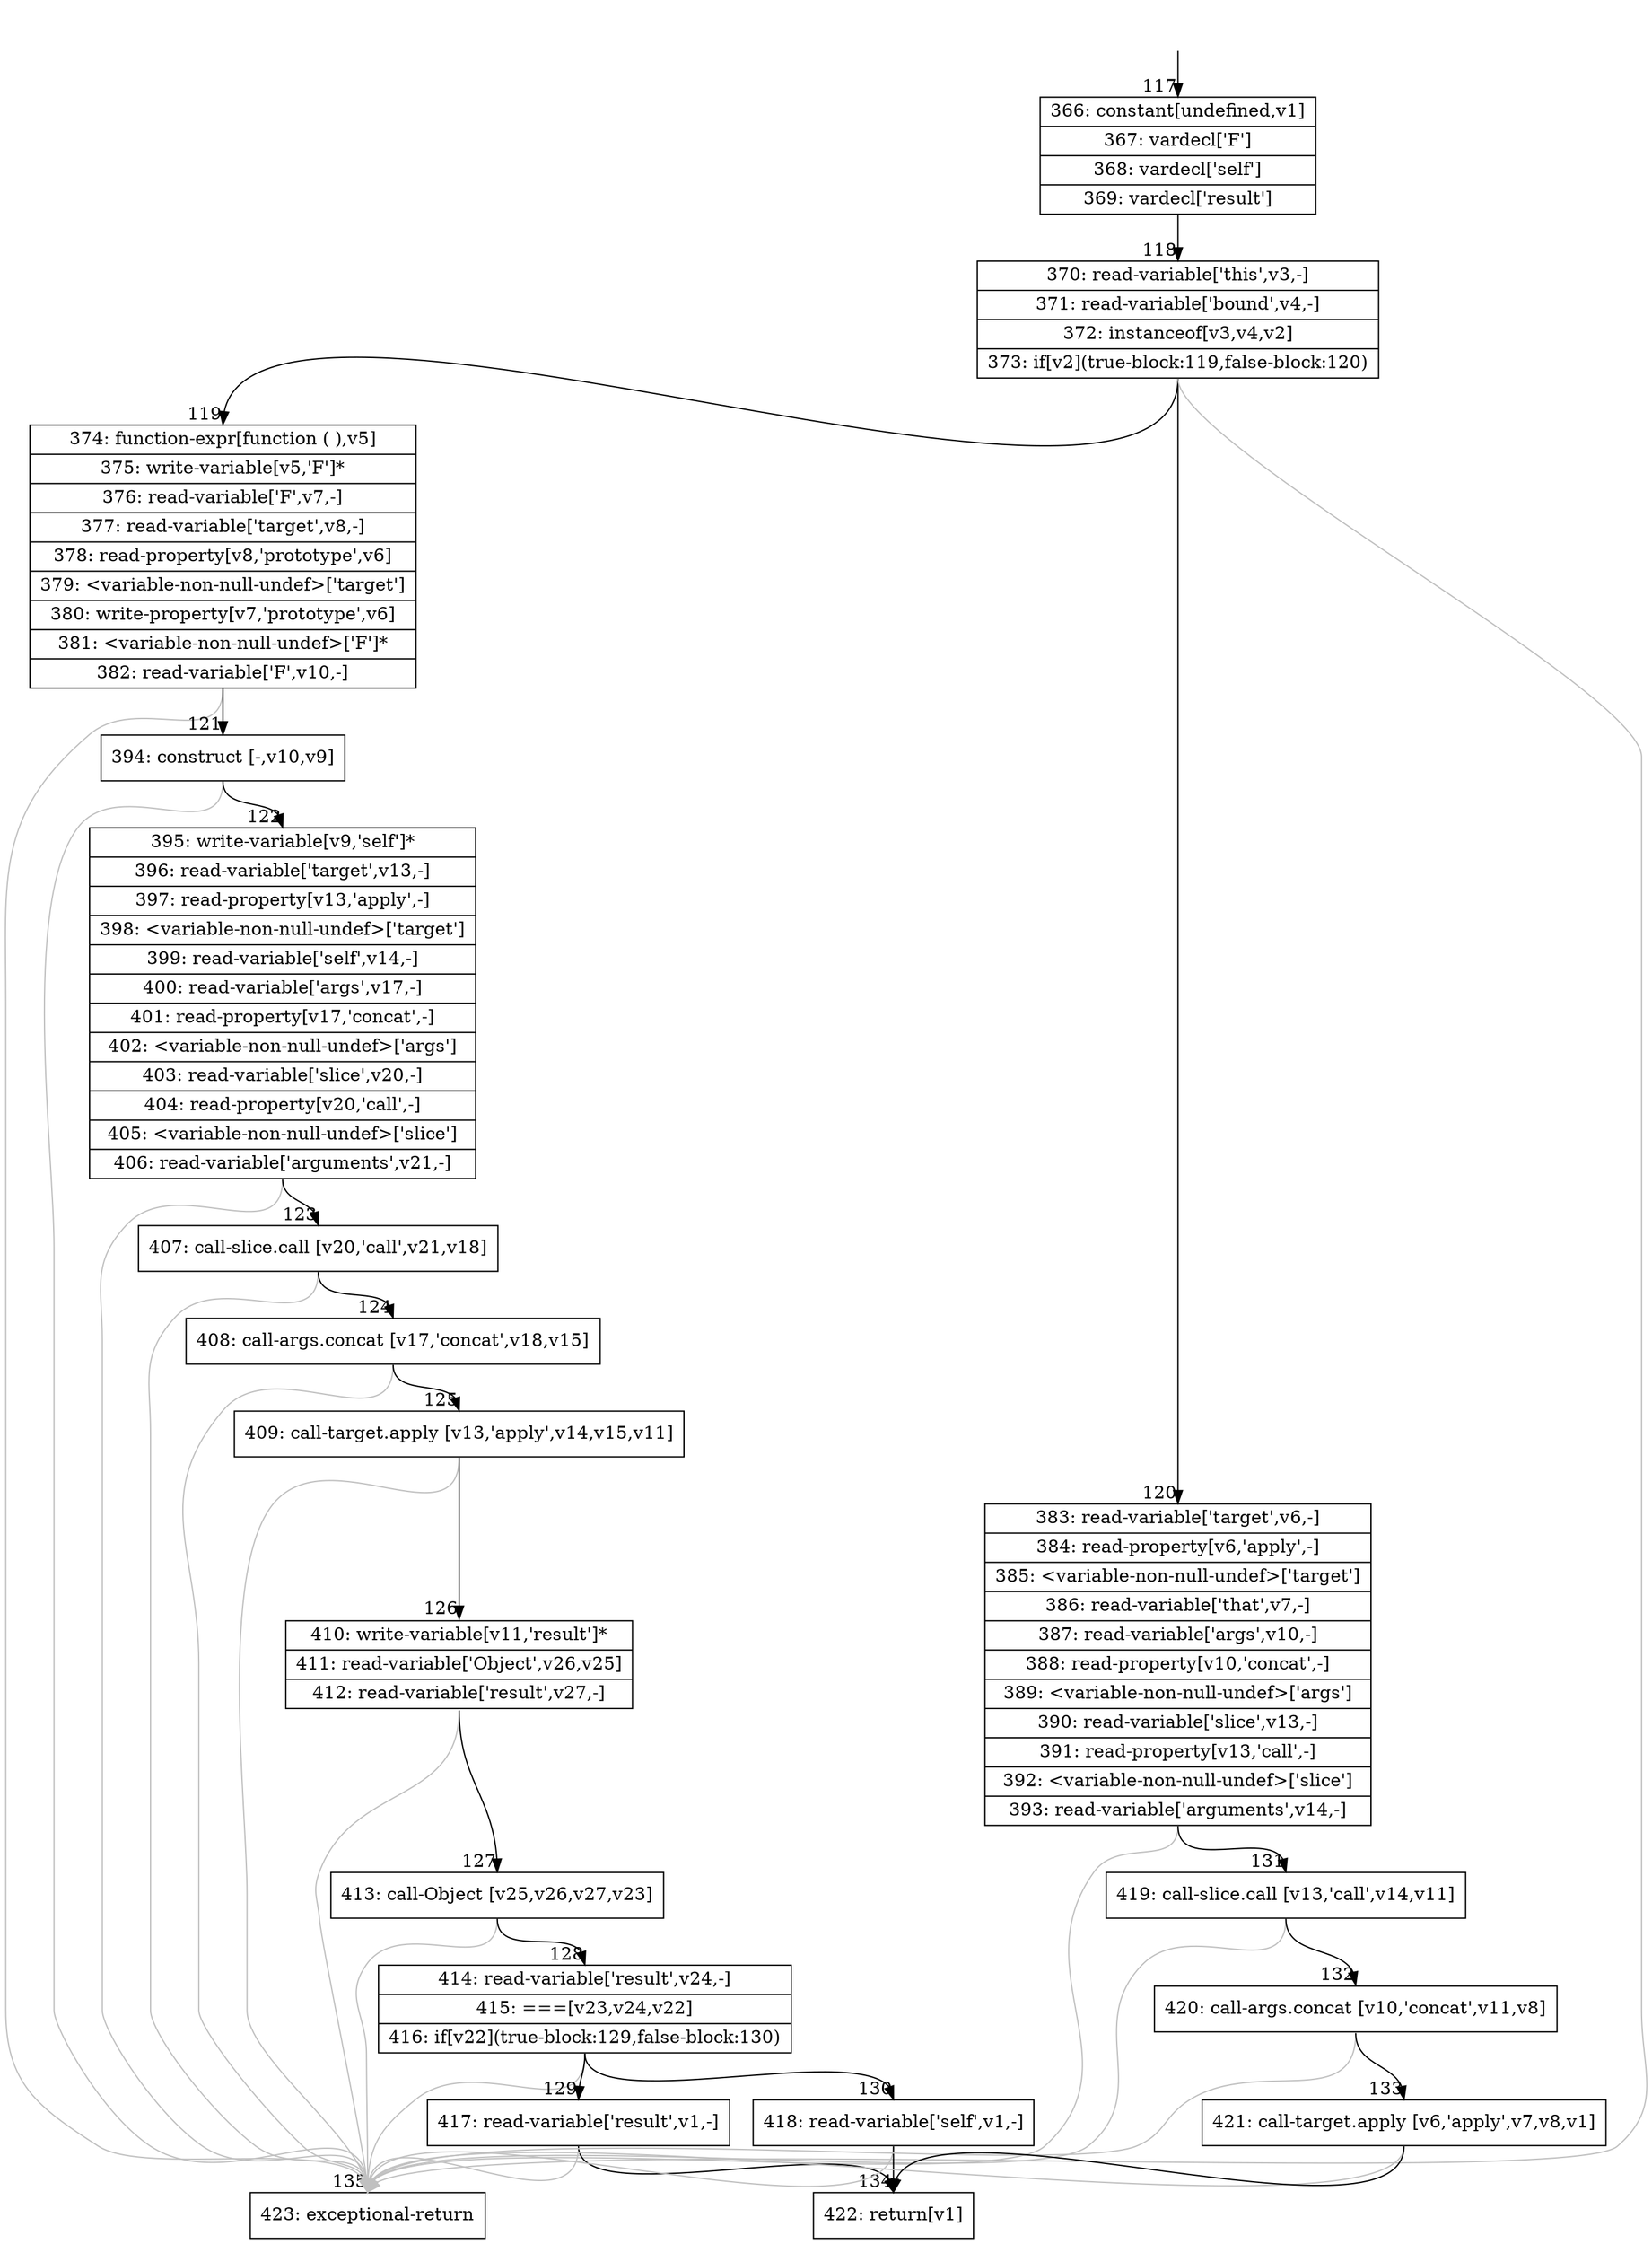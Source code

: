 digraph {
rankdir="TD"
BB_entry10[shape=none,label=""];
BB_entry10 -> BB117 [tailport=s, headport=n, headlabel="    117"]
BB117 [shape=record label="{366: constant[undefined,v1]|367: vardecl['F']|368: vardecl['self']|369: vardecl['result']}" ] 
BB117 -> BB118 [tailport=s, headport=n, headlabel="      118"]
BB118 [shape=record label="{370: read-variable['this',v3,-]|371: read-variable['bound',v4,-]|372: instanceof[v3,v4,v2]|373: if[v2](true-block:119,false-block:120)}" ] 
BB118 -> BB119 [tailport=s, headport=n, headlabel="      119"]
BB118 -> BB120 [tailport=s, headport=n, headlabel="      120"]
BB118 -> BB135 [tailport=s, headport=n, color=gray, headlabel="      135"]
BB119 [shape=record label="{374: function-expr[function ( ),v5]|375: write-variable[v5,'F']*|376: read-variable['F',v7,-]|377: read-variable['target',v8,-]|378: read-property[v8,'prototype',v6]|379: \<variable-non-null-undef\>['target']|380: write-property[v7,'prototype',v6]|381: \<variable-non-null-undef\>['F']*|382: read-variable['F',v10,-]}" ] 
BB119 -> BB121 [tailport=s, headport=n, headlabel="      121"]
BB119 -> BB135 [tailport=s, headport=n, color=gray]
BB120 [shape=record label="{383: read-variable['target',v6,-]|384: read-property[v6,'apply',-]|385: \<variable-non-null-undef\>['target']|386: read-variable['that',v7,-]|387: read-variable['args',v10,-]|388: read-property[v10,'concat',-]|389: \<variable-non-null-undef\>['args']|390: read-variable['slice',v13,-]|391: read-property[v13,'call',-]|392: \<variable-non-null-undef\>['slice']|393: read-variable['arguments',v14,-]}" ] 
BB120 -> BB131 [tailport=s, headport=n, headlabel="      131"]
BB120 -> BB135 [tailport=s, headport=n, color=gray]
BB121 [shape=record label="{394: construct [-,v10,v9]}" ] 
BB121 -> BB122 [tailport=s, headport=n, headlabel="      122"]
BB121 -> BB135 [tailport=s, headport=n, color=gray]
BB122 [shape=record label="{395: write-variable[v9,'self']*|396: read-variable['target',v13,-]|397: read-property[v13,'apply',-]|398: \<variable-non-null-undef\>['target']|399: read-variable['self',v14,-]|400: read-variable['args',v17,-]|401: read-property[v17,'concat',-]|402: \<variable-non-null-undef\>['args']|403: read-variable['slice',v20,-]|404: read-property[v20,'call',-]|405: \<variable-non-null-undef\>['slice']|406: read-variable['arguments',v21,-]}" ] 
BB122 -> BB123 [tailport=s, headport=n, headlabel="      123"]
BB122 -> BB135 [tailport=s, headport=n, color=gray]
BB123 [shape=record label="{407: call-slice.call [v20,'call',v21,v18]}" ] 
BB123 -> BB124 [tailport=s, headport=n, headlabel="      124"]
BB123 -> BB135 [tailport=s, headport=n, color=gray]
BB124 [shape=record label="{408: call-args.concat [v17,'concat',v18,v15]}" ] 
BB124 -> BB125 [tailport=s, headport=n, headlabel="      125"]
BB124 -> BB135 [tailport=s, headport=n, color=gray]
BB125 [shape=record label="{409: call-target.apply [v13,'apply',v14,v15,v11]}" ] 
BB125 -> BB126 [tailport=s, headport=n, headlabel="      126"]
BB125 -> BB135 [tailport=s, headport=n, color=gray]
BB126 [shape=record label="{410: write-variable[v11,'result']*|411: read-variable['Object',v26,v25]|412: read-variable['result',v27,-]}" ] 
BB126 -> BB127 [tailport=s, headport=n, headlabel="      127"]
BB126 -> BB135 [tailport=s, headport=n, color=gray]
BB127 [shape=record label="{413: call-Object [v25,v26,v27,v23]}" ] 
BB127 -> BB128 [tailport=s, headport=n, headlabel="      128"]
BB127 -> BB135 [tailport=s, headport=n, color=gray]
BB128 [shape=record label="{414: read-variable['result',v24,-]|415: ===[v23,v24,v22]|416: if[v22](true-block:129,false-block:130)}" ] 
BB128 -> BB129 [tailport=s, headport=n, headlabel="      129"]
BB128 -> BB130 [tailport=s, headport=n, headlabel="      130"]
BB128 -> BB135 [tailport=s, headport=n, color=gray]
BB129 [shape=record label="{417: read-variable['result',v1,-]}" ] 
BB129 -> BB134 [tailport=s, headport=n, headlabel="      134"]
BB129 -> BB135 [tailport=s, headport=n, color=gray]
BB130 [shape=record label="{418: read-variable['self',v1,-]}" ] 
BB130 -> BB134 [tailport=s, headport=n]
BB130 -> BB135 [tailport=s, headport=n, color=gray]
BB131 [shape=record label="{419: call-slice.call [v13,'call',v14,v11]}" ] 
BB131 -> BB132 [tailport=s, headport=n, headlabel="      132"]
BB131 -> BB135 [tailport=s, headport=n, color=gray]
BB132 [shape=record label="{420: call-args.concat [v10,'concat',v11,v8]}" ] 
BB132 -> BB133 [tailport=s, headport=n, headlabel="      133"]
BB132 -> BB135 [tailport=s, headport=n, color=gray]
BB133 [shape=record label="{421: call-target.apply [v6,'apply',v7,v8,v1]}" ] 
BB133 -> BB134 [tailport=s, headport=n]
BB133 -> BB135 [tailport=s, headport=n, color=gray]
BB134 [shape=record label="{422: return[v1]}" ] 
BB135 [shape=record label="{423: exceptional-return}" ] 
//#$~ 192
}
